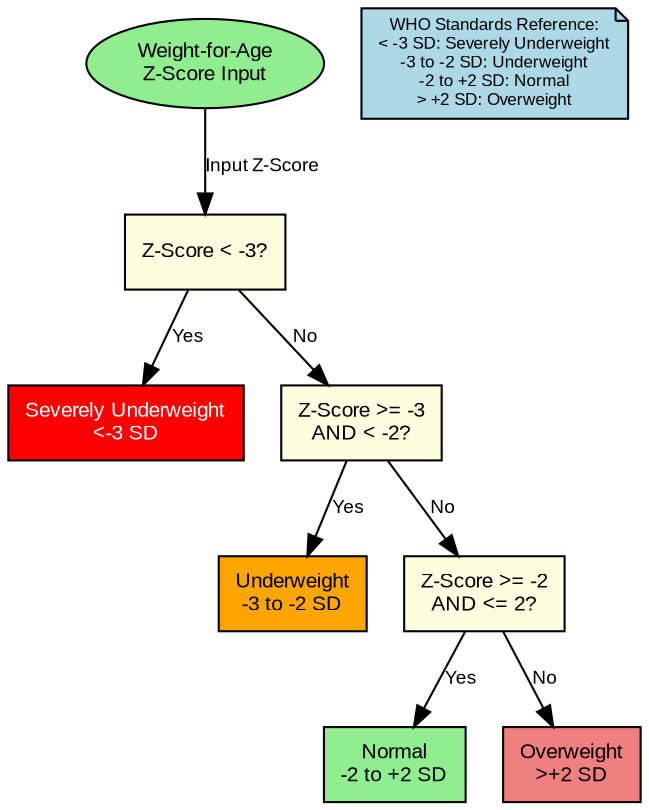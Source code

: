 digraph WeightForAgeTree {
    graph [rankdir=TB, bgcolor=white, fontname="Arial", fontsize=12];
    node [shape=box, style=filled, fontname="Arial", fontsize=10];
    edge [fontname="Arial", fontsize=9, labeldistance=2];

    // Weight-for-Age Decision Tree
    root [label="Weight-for-Age\nZ-Score Input", shape=ellipse, fillcolor=lightgreen];
    
    // First decision
    decision1 [label="Z-Score < -3?", fillcolor=lightyellow];
    
    // Severely underweight path
    severe_underweight [label="Severely Underweight\n<-3 SD", fillcolor=red, fontcolor=white];
    
    // Second decision
    decision2 [label="Z-Score >= -3\nAND < -2?", fillcolor=lightyellow];
    
    // Underweight path
    underweight [label="Underweight\n-3 to -2 SD", fillcolor=orange];
    
    // Third decision
    decision3 [label="Z-Score >= -2\nAND <= 2?", fillcolor=lightyellow];
    
    // Normal path
    normal [label="Normal\n-2 to +2 SD", fillcolor=lightgreen];
    
    // Overweight path
    overweight [label="Overweight\n>+2 SD", fillcolor=lightcoral];

    // Connections
    root -> decision1 [label="Input Z-Score"];
    decision1 -> severe_underweight [label="Yes"];
    decision1 -> decision2 [label="No"];
    decision2 -> underweight [label="Yes"];
    decision2 -> decision3 [label="No"];
    decision3 -> normal [label="Yes"];
    decision3 -> overweight [label="No"];
    
    // Add WHO classification reference
    who_ref [label="WHO Standards Reference:\n< -3 SD: Severely Underweight\n-3 to -2 SD: Underweight\n-2 to +2 SD: Normal\n> +2 SD: Overweight", 
             shape=note, fillcolor=lightblue, fontsize=8];
}
